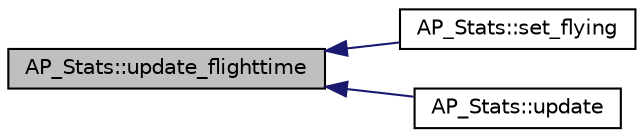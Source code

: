 digraph "AP_Stats::update_flighttime"
{
 // INTERACTIVE_SVG=YES
  edge [fontname="Helvetica",fontsize="10",labelfontname="Helvetica",labelfontsize="10"];
  node [fontname="Helvetica",fontsize="10",shape=record];
  rankdir="LR";
  Node1 [label="AP_Stats::update_flighttime",height=0.2,width=0.4,color="black", fillcolor="grey75", style="filled", fontcolor="black"];
  Node1 -> Node2 [dir="back",color="midnightblue",fontsize="10",style="solid",fontname="Helvetica"];
  Node2 [label="AP_Stats::set_flying",height=0.2,width=0.4,color="black", fillcolor="white", style="filled",URL="$classAP__Stats.html#a3d296657293455e0be2810517afa42b0"];
  Node1 -> Node3 [dir="back",color="midnightblue",fontsize="10",style="solid",fontname="Helvetica"];
  Node3 [label="AP_Stats::update",height=0.2,width=0.4,color="black", fillcolor="white", style="filled",URL="$classAP__Stats.html#a10f2e48b57e00d1b7c8bb9729a1d6e00"];
}
